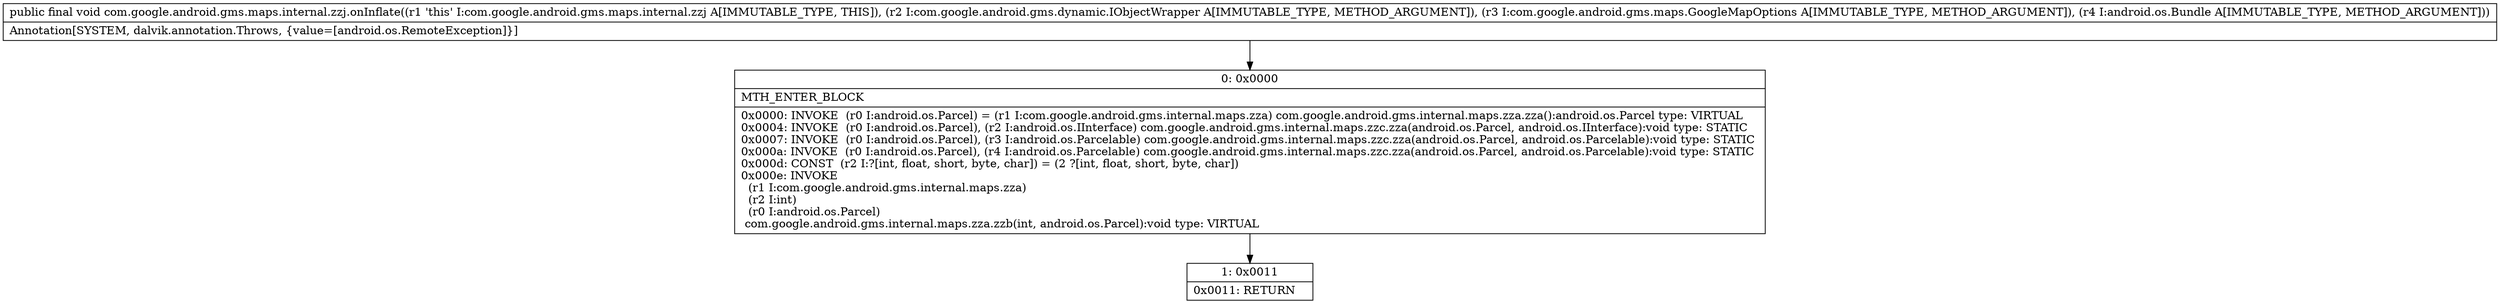digraph "CFG forcom.google.android.gms.maps.internal.zzj.onInflate(Lcom\/google\/android\/gms\/dynamic\/IObjectWrapper;Lcom\/google\/android\/gms\/maps\/GoogleMapOptions;Landroid\/os\/Bundle;)V" {
Node_0 [shape=record,label="{0\:\ 0x0000|MTH_ENTER_BLOCK\l|0x0000: INVOKE  (r0 I:android.os.Parcel) = (r1 I:com.google.android.gms.internal.maps.zza) com.google.android.gms.internal.maps.zza.zza():android.os.Parcel type: VIRTUAL \l0x0004: INVOKE  (r0 I:android.os.Parcel), (r2 I:android.os.IInterface) com.google.android.gms.internal.maps.zzc.zza(android.os.Parcel, android.os.IInterface):void type: STATIC \l0x0007: INVOKE  (r0 I:android.os.Parcel), (r3 I:android.os.Parcelable) com.google.android.gms.internal.maps.zzc.zza(android.os.Parcel, android.os.Parcelable):void type: STATIC \l0x000a: INVOKE  (r0 I:android.os.Parcel), (r4 I:android.os.Parcelable) com.google.android.gms.internal.maps.zzc.zza(android.os.Parcel, android.os.Parcelable):void type: STATIC \l0x000d: CONST  (r2 I:?[int, float, short, byte, char]) = (2 ?[int, float, short, byte, char]) \l0x000e: INVOKE  \l  (r1 I:com.google.android.gms.internal.maps.zza)\l  (r2 I:int)\l  (r0 I:android.os.Parcel)\l com.google.android.gms.internal.maps.zza.zzb(int, android.os.Parcel):void type: VIRTUAL \l}"];
Node_1 [shape=record,label="{1\:\ 0x0011|0x0011: RETURN   \l}"];
MethodNode[shape=record,label="{public final void com.google.android.gms.maps.internal.zzj.onInflate((r1 'this' I:com.google.android.gms.maps.internal.zzj A[IMMUTABLE_TYPE, THIS]), (r2 I:com.google.android.gms.dynamic.IObjectWrapper A[IMMUTABLE_TYPE, METHOD_ARGUMENT]), (r3 I:com.google.android.gms.maps.GoogleMapOptions A[IMMUTABLE_TYPE, METHOD_ARGUMENT]), (r4 I:android.os.Bundle A[IMMUTABLE_TYPE, METHOD_ARGUMENT]))  | Annotation[SYSTEM, dalvik.annotation.Throws, \{value=[android.os.RemoteException]\}]\l}"];
MethodNode -> Node_0;
Node_0 -> Node_1;
}

